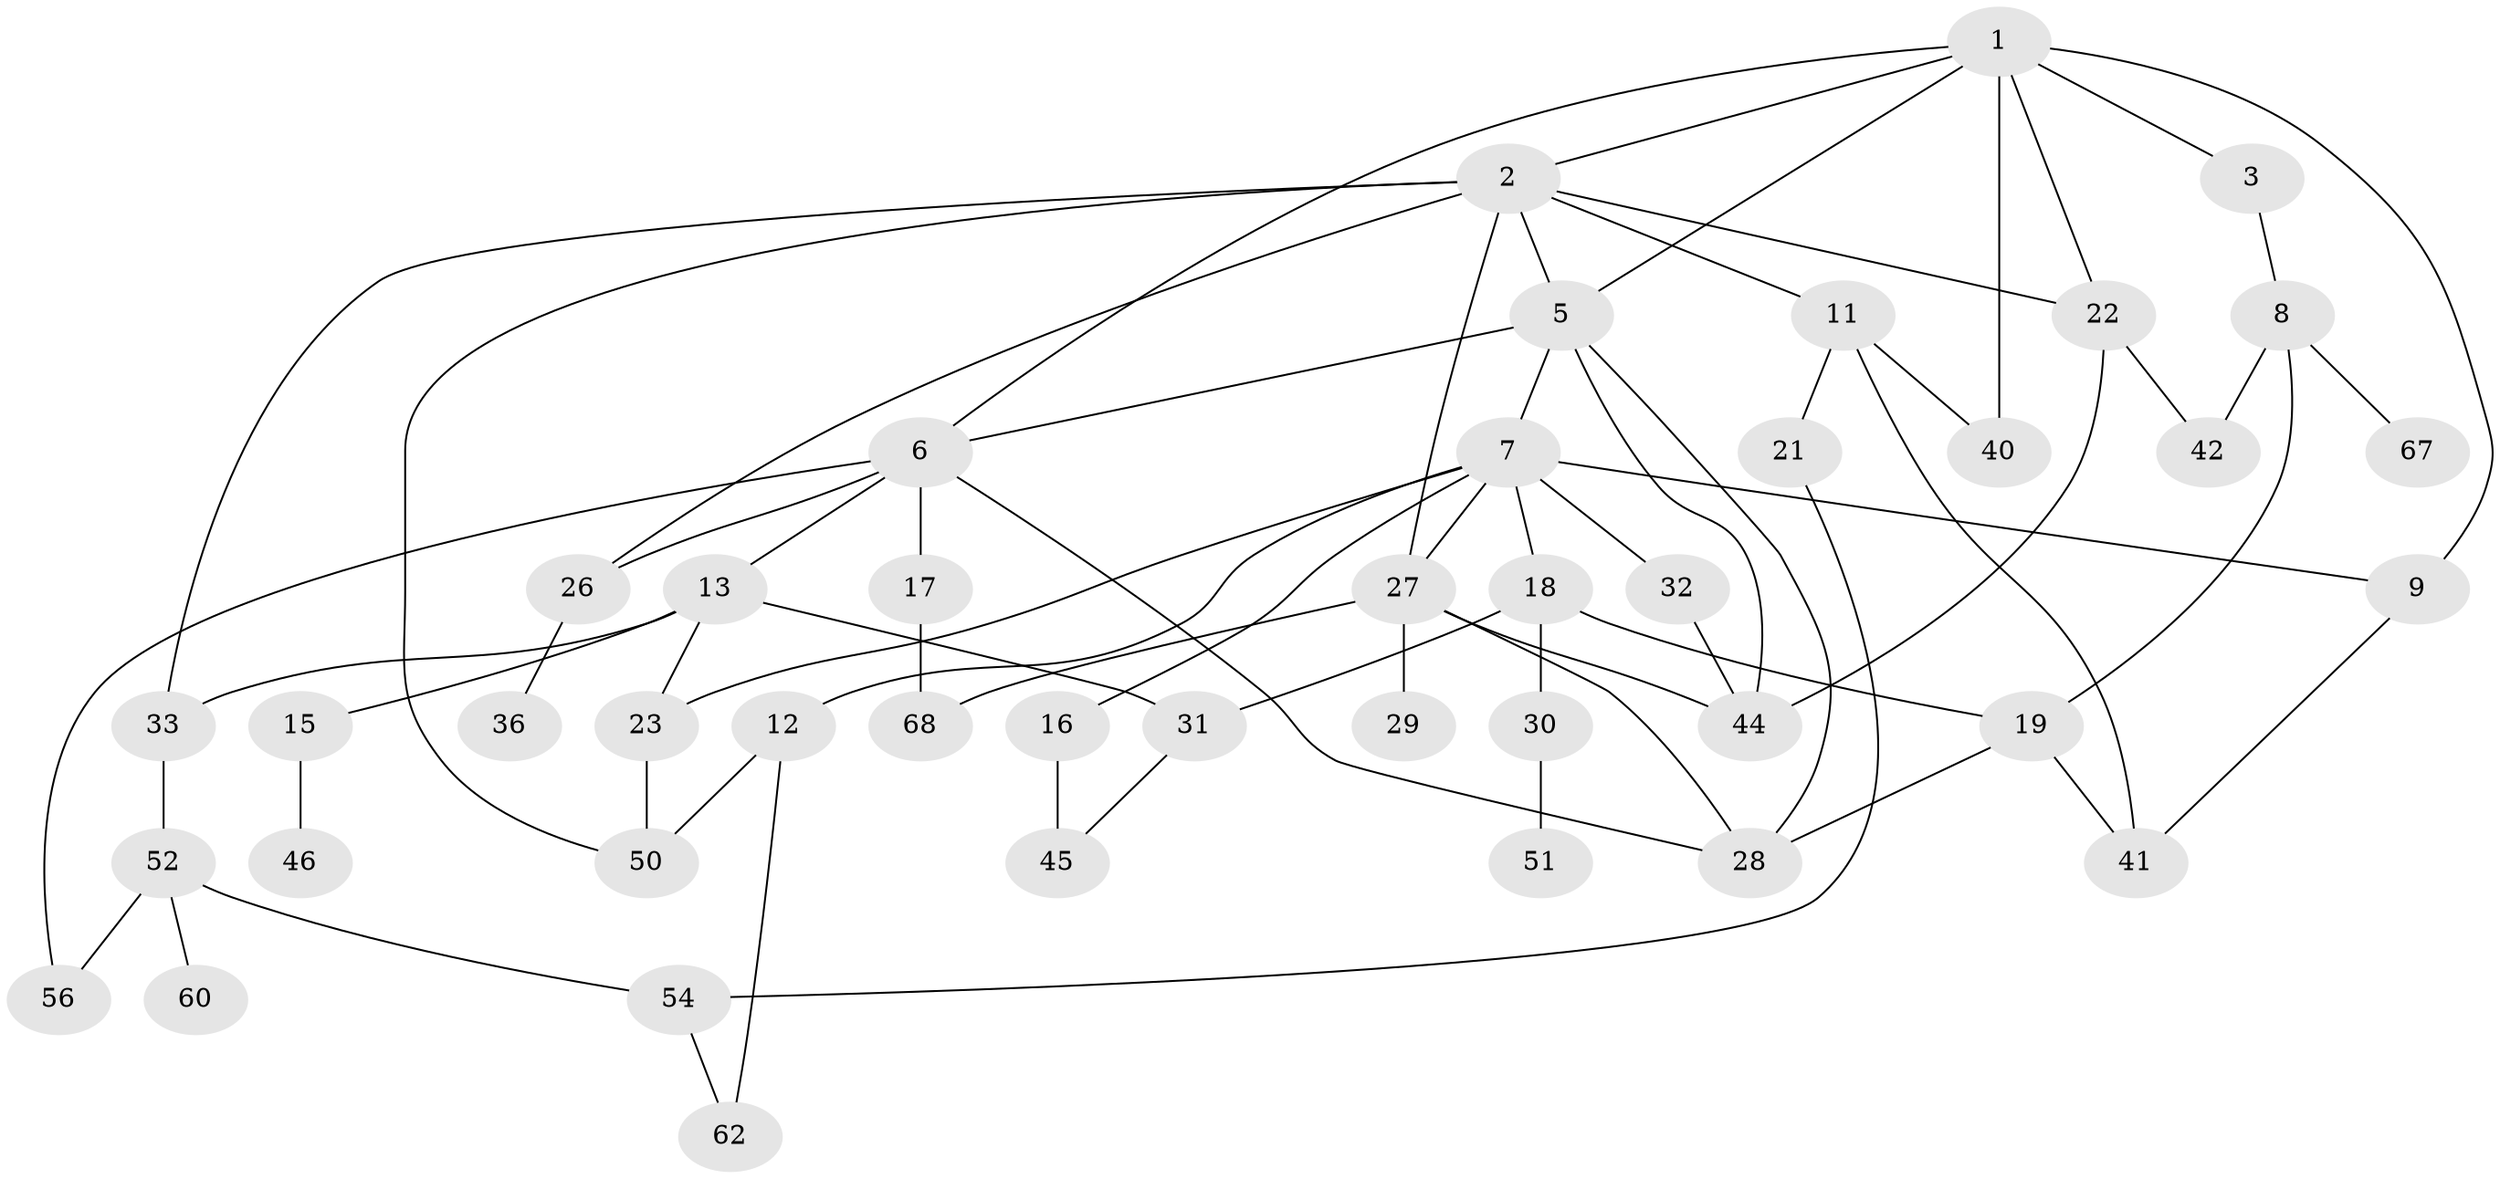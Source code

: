 // Generated by graph-tools (version 1.1) at 2025/23/03/03/25 07:23:31]
// undirected, 43 vertices, 69 edges
graph export_dot {
graph [start="1"]
  node [color=gray90,style=filled];
  1 [super="+4"];
  2 [super="+14"];
  3;
  5 [super="+57"];
  6 [super="+38"];
  7 [super="+10"];
  8 [super="+59"];
  9;
  11 [super="+49"];
  12;
  13 [super="+66"];
  15 [super="+53"];
  16 [super="+25"];
  17 [super="+20"];
  18;
  19 [super="+24"];
  21 [super="+34"];
  22 [super="+35"];
  23;
  26 [super="+55"];
  27 [super="+58"];
  28 [super="+43"];
  29;
  30 [super="+48"];
  31 [super="+39"];
  32 [super="+37"];
  33;
  36;
  40 [super="+47"];
  41;
  42 [super="+63"];
  44 [super="+61"];
  45 [super="+69"];
  46;
  50 [super="+65"];
  51;
  52 [super="+64"];
  54 [super="+70"];
  56;
  60;
  62;
  67;
  68;
  1 -- 2;
  1 -- 3;
  1 -- 5;
  1 -- 6;
  1 -- 40;
  1 -- 9;
  1 -- 22;
  2 -- 11;
  2 -- 26;
  2 -- 22;
  2 -- 33;
  2 -- 27;
  2 -- 50;
  2 -- 5;
  3 -- 8;
  5 -- 7;
  5 -- 44;
  5 -- 6;
  5 -- 28;
  6 -- 13;
  6 -- 17;
  6 -- 56;
  6 -- 26;
  6 -- 28;
  7 -- 12;
  7 -- 23;
  7 -- 32;
  7 -- 16;
  7 -- 18;
  7 -- 9;
  7 -- 27;
  8 -- 42;
  8 -- 67;
  8 -- 19;
  9 -- 41;
  11 -- 21;
  11 -- 40;
  11 -- 41;
  12 -- 62;
  12 -- 50;
  13 -- 15;
  13 -- 23;
  13 -- 33;
  13 -- 31;
  15 -- 46;
  16 -- 45 [weight=2];
  17 -- 68;
  18 -- 19;
  18 -- 30;
  18 -- 31;
  19 -- 41;
  19 -- 28;
  21 -- 54;
  22 -- 44;
  22 -- 42;
  23 -- 50;
  26 -- 36;
  27 -- 29;
  27 -- 44;
  27 -- 68;
  27 -- 28;
  30 -- 51;
  31 -- 45;
  32 -- 44;
  33 -- 52;
  52 -- 54;
  52 -- 60;
  52 -- 56;
  54 -- 62;
}
